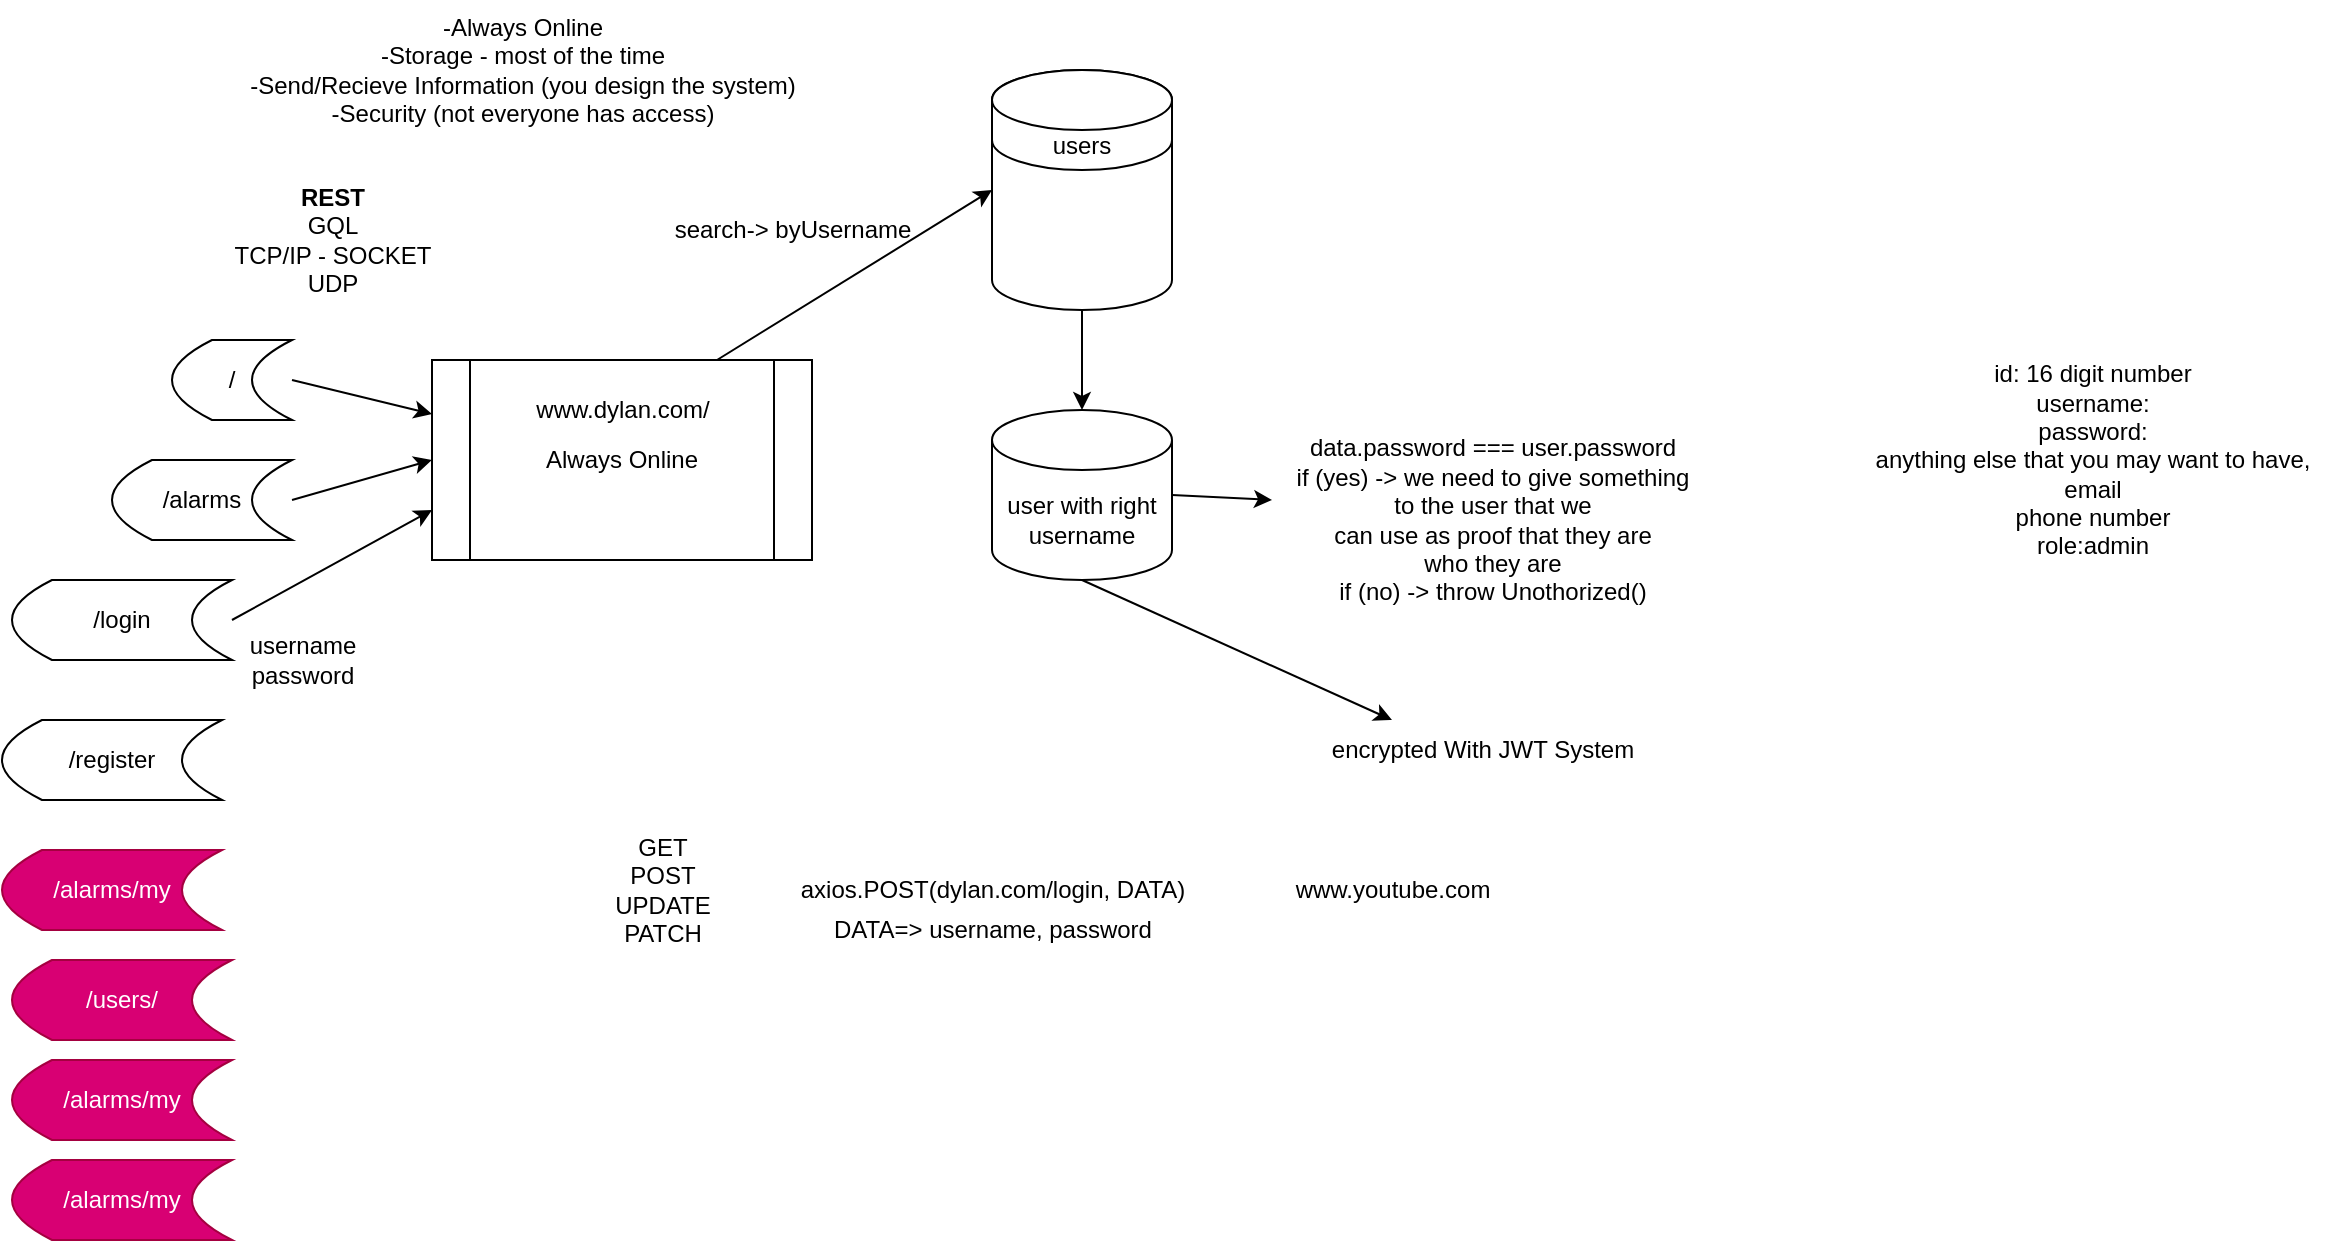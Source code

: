 <mxfile>
    <diagram id="aYiZZBmiPKzCqiRZxk2K" name="Page-1">
        <mxGraphModel dx="2334" dy="676" grid="1" gridSize="10" guides="1" tooltips="1" connect="1" arrows="1" fold="1" page="1" pageScale="1" pageWidth="850" pageHeight="1100" math="0" shadow="0">
            <root>
                <mxCell id="0"/>
                <mxCell id="1" parent="0"/>
                <mxCell id="2" value="-Always Online&lt;br&gt;-Storage - most of the time&lt;br&gt;-Send/Recieve Information (you design the system)&lt;br&gt;-Security (not everyone has access)" style="text;html=1;align=center;verticalAlign=middle;resizable=0;points=[];autosize=1;strokeColor=none;fillColor=none;" vertex="1" parent="1">
                    <mxGeometry x="-65" width="300" height="70" as="geometry"/>
                </mxCell>
                <mxCell id="23" style="edgeStyle=none;html=1;exitX=0.75;exitY=0;exitDx=0;exitDy=0;entryX=0;entryY=0.5;entryDx=0;entryDy=0;entryPerimeter=0;" edge="1" parent="1" source="3" target="22">
                    <mxGeometry relative="1" as="geometry"/>
                </mxCell>
                <mxCell id="3" value="Always Online" style="shape=process;whiteSpace=wrap;html=1;backgroundOutline=1;" vertex="1" parent="1">
                    <mxGeometry x="40" y="180" width="190" height="100" as="geometry"/>
                </mxCell>
                <mxCell id="8" style="edgeStyle=none;html=1;exitX=1;exitY=0.5;exitDx=0;exitDy=0;" edge="1" parent="1" source="4" target="3">
                    <mxGeometry relative="1" as="geometry"/>
                </mxCell>
                <mxCell id="4" value="/" style="shape=dataStorage;whiteSpace=wrap;html=1;fixedSize=1;" vertex="1" parent="1">
                    <mxGeometry x="-90" y="170" width="60" height="40" as="geometry"/>
                </mxCell>
                <mxCell id="9" style="edgeStyle=none;html=1;exitX=1;exitY=0.5;exitDx=0;exitDy=0;entryX=0;entryY=0.5;entryDx=0;entryDy=0;" edge="1" parent="1" source="6" target="3">
                    <mxGeometry relative="1" as="geometry"/>
                </mxCell>
                <mxCell id="6" value="/alarms" style="shape=dataStorage;whiteSpace=wrap;html=1;fixedSize=1;" vertex="1" parent="1">
                    <mxGeometry x="-120" y="230" width="90" height="40" as="geometry"/>
                </mxCell>
                <mxCell id="10" style="edgeStyle=none;html=1;exitX=1;exitY=0.5;exitDx=0;exitDy=0;entryX=0;entryY=0.75;entryDx=0;entryDy=0;" edge="1" parent="1" source="7" target="3">
                    <mxGeometry relative="1" as="geometry"/>
                </mxCell>
                <mxCell id="7" value="/login" style="shape=dataStorage;whiteSpace=wrap;html=1;fixedSize=1;" vertex="1" parent="1">
                    <mxGeometry x="-170" y="290" width="110" height="40" as="geometry"/>
                </mxCell>
                <mxCell id="12" value="&lt;b&gt;REST&lt;/b&gt;&lt;br&gt;GQL&lt;br&gt;TCP/IP - SOCKET&lt;br&gt;UDP" style="text;html=1;align=center;verticalAlign=middle;resizable=0;points=[];autosize=1;strokeColor=none;fillColor=none;" vertex="1" parent="1">
                    <mxGeometry x="-70" y="85" width="120" height="70" as="geometry"/>
                </mxCell>
                <mxCell id="13" value="www.youtube.com" style="text;html=1;align=center;verticalAlign=middle;resizable=0;points=[];autosize=1;strokeColor=none;fillColor=none;" vertex="1" parent="1">
                    <mxGeometry x="460" y="430" width="120" height="30" as="geometry"/>
                </mxCell>
                <mxCell id="14" value="GET&lt;br&gt;POST&lt;br&gt;UPDATE&lt;br&gt;PATCH&lt;br&gt;" style="text;html=1;align=center;verticalAlign=middle;resizable=0;points=[];autosize=1;strokeColor=none;fillColor=none;" vertex="1" parent="1">
                    <mxGeometry x="120" y="410" width="70" height="70" as="geometry"/>
                </mxCell>
                <mxCell id="15" value="www.dylan.com/" style="text;html=1;align=center;verticalAlign=middle;resizable=0;points=[];autosize=1;strokeColor=none;fillColor=none;" vertex="1" parent="1">
                    <mxGeometry x="80" y="190" width="110" height="30" as="geometry"/>
                </mxCell>
                <mxCell id="19" value="axios.POST(dylan.com/login, DATA)" style="text;html=1;align=center;verticalAlign=middle;resizable=0;points=[];autosize=1;strokeColor=none;fillColor=none;" vertex="1" parent="1">
                    <mxGeometry x="210" y="430" width="220" height="30" as="geometry"/>
                </mxCell>
                <mxCell id="20" value="DATA=&amp;gt; username, password" style="text;html=1;align=center;verticalAlign=middle;resizable=0;points=[];autosize=1;strokeColor=none;fillColor=none;" vertex="1" parent="1">
                    <mxGeometry x="230" y="450" width="180" height="30" as="geometry"/>
                </mxCell>
                <mxCell id="21" value="username&lt;br&gt;password" style="text;html=1;align=center;verticalAlign=middle;resizable=0;points=[];autosize=1;strokeColor=none;fillColor=none;" vertex="1" parent="1">
                    <mxGeometry x="-65" y="310" width="80" height="40" as="geometry"/>
                </mxCell>
                <mxCell id="29" style="edgeStyle=none;html=1;exitX=0.5;exitY=1;exitDx=0;exitDy=0;exitPerimeter=0;entryX=0.5;entryY=0;entryDx=0;entryDy=0;entryPerimeter=0;" edge="1" parent="1" source="22" target="28">
                    <mxGeometry relative="1" as="geometry"/>
                </mxCell>
                <mxCell id="22" value="" style="shape=cylinder3;whiteSpace=wrap;html=1;boundedLbl=1;backgroundOutline=1;size=15;" vertex="1" parent="1">
                    <mxGeometry x="320" y="35" width="90" height="120" as="geometry"/>
                </mxCell>
                <mxCell id="24" value="users" style="shape=cylinder3;whiteSpace=wrap;html=1;boundedLbl=1;backgroundOutline=1;size=15;" vertex="1" parent="1">
                    <mxGeometry x="320" y="35" width="90" height="50" as="geometry"/>
                </mxCell>
                <mxCell id="25" value="/register" style="shape=dataStorage;whiteSpace=wrap;html=1;fixedSize=1;" vertex="1" parent="1">
                    <mxGeometry x="-175" y="360" width="110" height="40" as="geometry"/>
                </mxCell>
                <mxCell id="27" value="search-&amp;gt; byUsername" style="text;html=1;align=center;verticalAlign=middle;resizable=0;points=[];autosize=1;strokeColor=none;fillColor=none;" vertex="1" parent="1">
                    <mxGeometry x="150" y="100" width="140" height="30" as="geometry"/>
                </mxCell>
                <mxCell id="30" style="edgeStyle=none;html=1;exitX=1;exitY=0.5;exitDx=0;exitDy=0;exitPerimeter=0;" edge="1" parent="1" source="28">
                    <mxGeometry relative="1" as="geometry">
                        <mxPoint x="460" y="250" as="targetPoint"/>
                    </mxGeometry>
                </mxCell>
                <mxCell id="41" style="edgeStyle=none;html=1;exitX=0.5;exitY=1;exitDx=0;exitDy=0;exitPerimeter=0;" edge="1" parent="1" source="28">
                    <mxGeometry relative="1" as="geometry">
                        <mxPoint x="520" y="360" as="targetPoint"/>
                    </mxGeometry>
                </mxCell>
                <mxCell id="28" value="user with right username" style="shape=cylinder3;whiteSpace=wrap;html=1;boundedLbl=1;backgroundOutline=1;size=15;" vertex="1" parent="1">
                    <mxGeometry x="320" y="205" width="90" height="85" as="geometry"/>
                </mxCell>
                <mxCell id="33" value="id: 16 digit number&lt;br&gt;username:&lt;br&gt;password:&lt;br&gt;anything else that you may want to have,&lt;br&gt;email&lt;br&gt;phone number&lt;br&gt;role:admin" style="text;html=1;align=center;verticalAlign=middle;resizable=0;points=[];autosize=1;strokeColor=none;fillColor=none;" vertex="1" parent="1">
                    <mxGeometry x="750" y="175" width="240" height="110" as="geometry"/>
                </mxCell>
                <mxCell id="36" value="data.password === user.password&lt;br&gt;if (yes) -&amp;gt; we need to give something &lt;br&gt;to the user that we &lt;br&gt;can use as proof that they are &lt;br&gt;who they are&lt;br&gt;if (no) -&amp;gt; throw Unothorized()&lt;br&gt;" style="text;html=1;align=center;verticalAlign=middle;resizable=0;points=[];autosize=1;strokeColor=none;fillColor=none;" vertex="1" parent="1">
                    <mxGeometry x="460" y="210" width="220" height="100" as="geometry"/>
                </mxCell>
                <mxCell id="37" value="/alarms/my" style="shape=dataStorage;whiteSpace=wrap;html=1;fixedSize=1;fillColor=#d80073;fontColor=#ffffff;strokeColor=#A50040;" vertex="1" parent="1">
                    <mxGeometry x="-175" y="425" width="110" height="40" as="geometry"/>
                </mxCell>
                <mxCell id="38" value="/users/" style="shape=dataStorage;whiteSpace=wrap;html=1;fixedSize=1;fillColor=#d80073;fontColor=#ffffff;strokeColor=#A50040;" vertex="1" parent="1">
                    <mxGeometry x="-170" y="480" width="110" height="40" as="geometry"/>
                </mxCell>
                <mxCell id="39" value="/alarms/my" style="shape=dataStorage;whiteSpace=wrap;html=1;fixedSize=1;fillColor=#d80073;fontColor=#ffffff;strokeColor=#A50040;" vertex="1" parent="1">
                    <mxGeometry x="-170" y="530" width="110" height="40" as="geometry"/>
                </mxCell>
                <mxCell id="40" value="/alarms/my" style="shape=dataStorage;whiteSpace=wrap;html=1;fixedSize=1;fillColor=#d80073;fontColor=#ffffff;strokeColor=#A50040;" vertex="1" parent="1">
                    <mxGeometry x="-170" y="580" width="110" height="40" as="geometry"/>
                </mxCell>
                <mxCell id="42" value="encrypted With JWT System" style="text;html=1;align=center;verticalAlign=middle;resizable=0;points=[];autosize=1;strokeColor=none;fillColor=none;" vertex="1" parent="1">
                    <mxGeometry x="480" y="360" width="170" height="30" as="geometry"/>
                </mxCell>
            </root>
        </mxGraphModel>
    </diagram>
</mxfile>